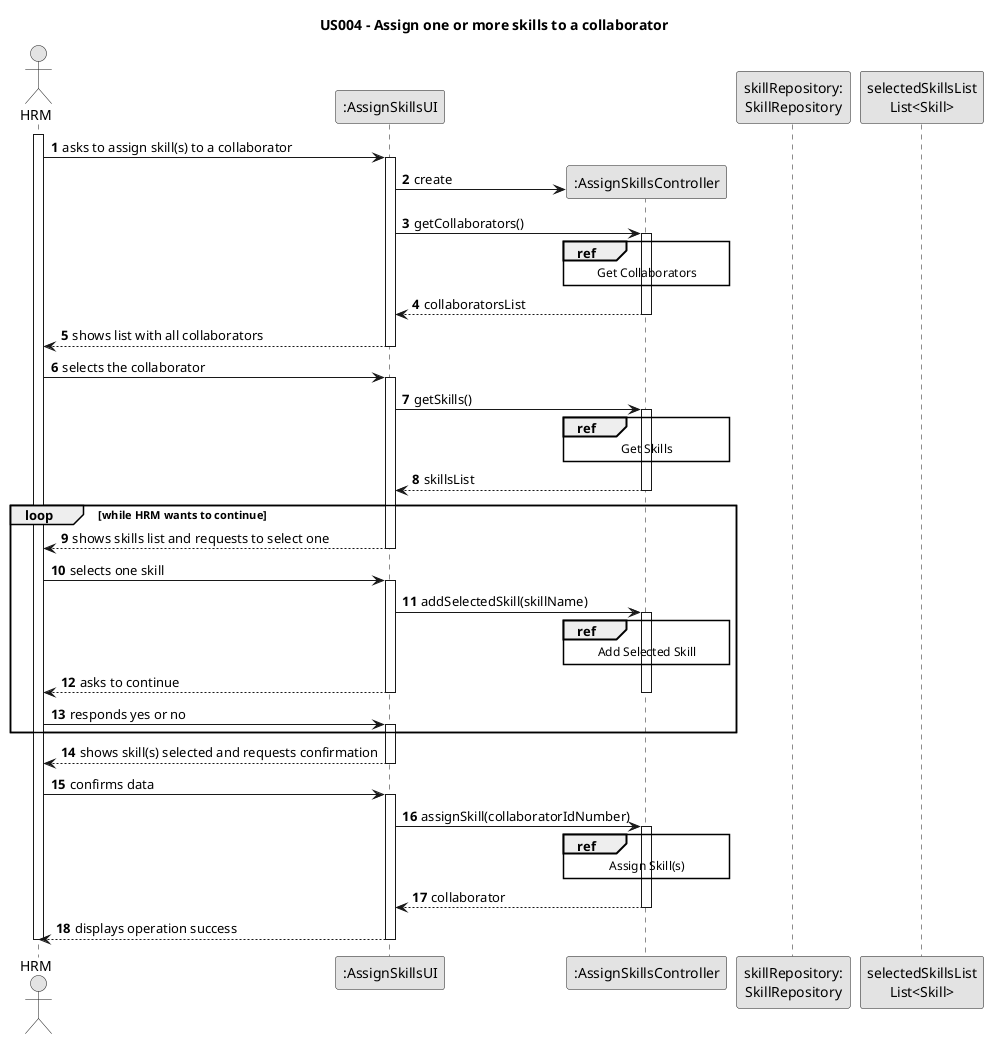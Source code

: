 @startuml
skinparam monochrome true
skinparam packageStyle rectangle
skinparam shadowing false

title US004 - Assign one or more skills to a collaborator

autonumber

actor "HRM" as Employee
participant ":AssignSkillsUI" as UI
participant ":AssignSkillsController" as CTRL
participant "skillRepository:\nSkillRepository" as SkillRepository
participant "selectedSkillsList\nList<Skill>" as selectedSkillsList

activate Employee

    Employee -> UI : asks to assign skill(s) to a collaborator
    activate UI

    UI -> CTRL** : create

                UI -> CTRL : getCollaborators()
                activate CTRL

                    ref over CTRL
                        Get Collaborators
                    end

                    CTRL --> UI : collaboratorsList
                deactivate CTRL

    UI --> Employee : shows list with all collaborators
    deactivate UI

    Employee -> UI : selects the collaborator
    activate UI

        UI -> CTRL : getSkills()
        activate CTRL

            ref over CTRL
                Get Skills
            end

            CTRL --> UI : skillsList
        deactivate CTRL

    loop while HRM wants to continue
    UI --> Employee : shows skills list and requests to select one
    deactivate UI

    Employee -> UI : selects one skill
    activate UI

    UI -> CTRL : addSelectedSkill(skillName)
    activate CTRL

        ref over CTRL
          Add Selected Skill
        end

    UI --> Employee : asks to continue

    deactivate CTRL

    deactivate UI

    Employee -> UI : responds yes or no
    activate UI
    end

    UI --> Employee : shows skill(s) selected and requests confirmation

    deactivate UI

    Employee -> UI : confirms data
    activate UI

    UI -> CTRL : assignSkill(collaboratorIdNumber)
    activate CTRL

    ref over CTRL
        Assign Skill(s)
    end

    CTRL --> UI : collaborator

    deactivate CTRL

    UI --> Employee : displays operation success
    deactivate UI

deactivate Employee
@enduml
